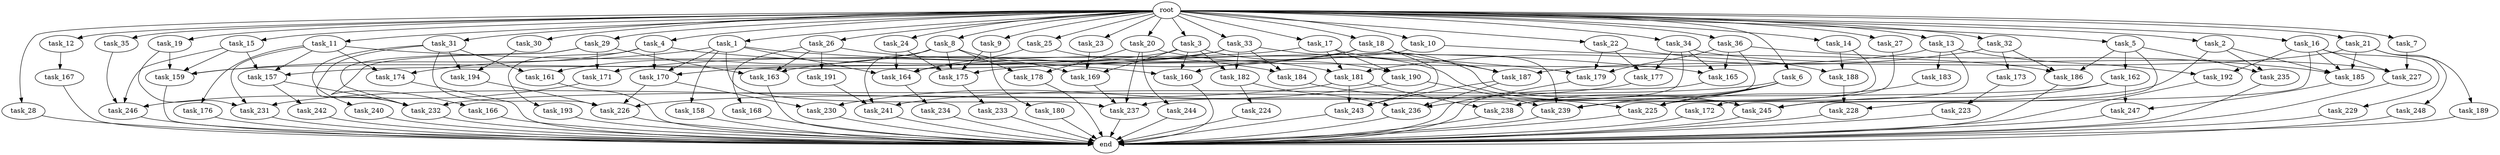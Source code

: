 digraph G {
  root [size="0.000000"];
  task_1 [size="1024.000000"];
  task_2 [size="1024.000000"];
  task_3 [size="1024.000000"];
  task_4 [size="1024.000000"];
  task_5 [size="1024.000000"];
  task_6 [size="1024.000000"];
  task_7 [size="1024.000000"];
  task_8 [size="1024.000000"];
  task_9 [size="1024.000000"];
  task_10 [size="1024.000000"];
  task_11 [size="1024.000000"];
  task_12 [size="1024.000000"];
  task_13 [size="1024.000000"];
  task_14 [size="1024.000000"];
  task_15 [size="1024.000000"];
  task_16 [size="1024.000000"];
  task_17 [size="1024.000000"];
  task_18 [size="1024.000000"];
  task_19 [size="1024.000000"];
  task_20 [size="1024.000000"];
  task_21 [size="1024.000000"];
  task_22 [size="1024.000000"];
  task_23 [size="1024.000000"];
  task_24 [size="1024.000000"];
  task_25 [size="1024.000000"];
  task_26 [size="1024.000000"];
  task_27 [size="1024.000000"];
  task_28 [size="1024.000000"];
  task_29 [size="1024.000000"];
  task_30 [size="1024.000000"];
  task_31 [size="1024.000000"];
  task_32 [size="1024.000000"];
  task_33 [size="1024.000000"];
  task_34 [size="1024.000000"];
  task_35 [size="1024.000000"];
  task_36 [size="1024.000000"];
  task_157 [size="996432412672.000000"];
  task_158 [size="420906795008.000000"];
  task_159 [size="1700807049216.000000"];
  task_160 [size="386547056640.000000"];
  task_161 [size="455266533376.000000"];
  task_162 [size="214748364800.000000"];
  task_163 [size="1030792151040.000000"];
  task_164 [size="1864015806464.000000"];
  task_165 [size="1417339207680.000000"];
  task_166 [size="858993459200.000000"];
  task_167 [size="695784701952.000000"];
  task_168 [size="137438953472.000000"];
  task_169 [size="463856467968.000000"];
  task_170 [size="944892805120.000000"];
  task_171 [size="1408749273088.000000"];
  task_172 [size="420906795008.000000"];
  task_173 [size="137438953472.000000"];
  task_174 [size="446676598784.000000"];
  task_175 [size="1314259992576.000000"];
  task_176 [size="137438953472.000000"];
  task_177 [size="1554778161152.000000"];
  task_178 [size="249108103168.000000"];
  task_179 [size="1142461300736.000000"];
  task_180 [size="309237645312.000000"];
  task_181 [size="1546188226560.000000"];
  task_182 [size="249108103168.000000"];
  task_183 [size="420906795008.000000"];
  task_184 [size="171798691840.000000"];
  task_185 [size="558345748480.000000"];
  task_186 [size="661424963584.000000"];
  task_187 [size="661424963584.000000"];
  task_188 [size="730144440320.000000"];
  task_189 [size="77309411328.000000"];
  task_190 [size="764504178688.000000"];
  task_191 [size="137438953472.000000"];
  task_192 [size="455266533376.000000"];
  task_193 [size="309237645312.000000"];
  task_194 [size="970662608896.000000"];
  task_223 [size="214748364800.000000"];
  task_224 [size="695784701952.000000"];
  task_225 [size="1881195675648.000000"];
  task_226 [size="1477468749824.000000"];
  task_227 [size="1589137899520.000000"];
  task_228 [size="292057776128.000000"];
  task_229 [size="34359738368.000000"];
  task_230 [size="970662608896.000000"];
  task_231 [size="867583393792.000000"];
  task_232 [size="2010044694528.000000"];
  task_233 [size="34359738368.000000"];
  task_234 [size="858993459200.000000"];
  task_235 [size="523986010112.000000"];
  task_236 [size="2104533975040.000000"];
  task_237 [size="1082331758592.000000"];
  task_238 [size="386547056640.000000"];
  task_239 [size="833223655424.000000"];
  task_240 [size="420906795008.000000"];
  task_241 [size="283467841536.000000"];
  task_242 [size="309237645312.000000"];
  task_243 [size="618475290624.000000"];
  task_244 [size="214748364800.000000"];
  task_245 [size="704374636544.000000"];
  task_246 [size="1554778161152.000000"];
  task_247 [size="1279900254208.000000"];
  task_248 [size="77309411328.000000"];
  end [size="0.000000"];

  root -> task_1 [size="1.000000"];
  root -> task_2 [size="1.000000"];
  root -> task_3 [size="1.000000"];
  root -> task_4 [size="1.000000"];
  root -> task_5 [size="1.000000"];
  root -> task_6 [size="1.000000"];
  root -> task_7 [size="1.000000"];
  root -> task_8 [size="1.000000"];
  root -> task_9 [size="1.000000"];
  root -> task_10 [size="1.000000"];
  root -> task_11 [size="1.000000"];
  root -> task_12 [size="1.000000"];
  root -> task_13 [size="1.000000"];
  root -> task_14 [size="1.000000"];
  root -> task_15 [size="1.000000"];
  root -> task_16 [size="1.000000"];
  root -> task_17 [size="1.000000"];
  root -> task_18 [size="1.000000"];
  root -> task_19 [size="1.000000"];
  root -> task_20 [size="1.000000"];
  root -> task_21 [size="1.000000"];
  root -> task_22 [size="1.000000"];
  root -> task_23 [size="1.000000"];
  root -> task_24 [size="1.000000"];
  root -> task_25 [size="1.000000"];
  root -> task_26 [size="1.000000"];
  root -> task_27 [size="1.000000"];
  root -> task_28 [size="1.000000"];
  root -> task_29 [size="1.000000"];
  root -> task_30 [size="1.000000"];
  root -> task_31 [size="1.000000"];
  root -> task_32 [size="1.000000"];
  root -> task_33 [size="1.000000"];
  root -> task_34 [size="1.000000"];
  root -> task_35 [size="1.000000"];
  root -> task_36 [size="1.000000"];
  task_1 -> task_158 [size="411041792.000000"];
  task_1 -> task_159 [size="411041792.000000"];
  task_1 -> task_164 [size="411041792.000000"];
  task_1 -> task_165 [size="411041792.000000"];
  task_1 -> task_170 [size="411041792.000000"];
  task_1 -> task_237 [size="411041792.000000"];
  task_2 -> task_185 [size="301989888.000000"];
  task_2 -> task_235 [size="301989888.000000"];
  task_2 -> task_237 [size="301989888.000000"];
  task_3 -> task_160 [size="209715200.000000"];
  task_3 -> task_169 [size="209715200.000000"];
  task_3 -> task_170 [size="209715200.000000"];
  task_3 -> task_182 [size="209715200.000000"];
  task_3 -> task_245 [size="209715200.000000"];
  task_4 -> task_170 [size="301989888.000000"];
  task_4 -> task_174 [size="301989888.000000"];
  task_4 -> task_179 [size="301989888.000000"];
  task_4 -> task_193 [size="301989888.000000"];
  task_5 -> task_162 [size="209715200.000000"];
  task_5 -> task_186 [size="209715200.000000"];
  task_5 -> task_228 [size="209715200.000000"];
  task_5 -> task_235 [size="209715200.000000"];
  task_6 -> task_225 [size="209715200.000000"];
  task_6 -> task_238 [size="209715200.000000"];
  task_6 -> task_239 [size="209715200.000000"];
  task_6 -> task_241 [size="209715200.000000"];
  task_7 -> task_227 [size="679477248.000000"];
  task_8 -> task_161 [size="33554432.000000"];
  task_8 -> task_169 [size="33554432.000000"];
  task_8 -> task_175 [size="33554432.000000"];
  task_8 -> task_178 [size="33554432.000000"];
  task_8 -> task_241 [size="33554432.000000"];
  task_9 -> task_175 [size="301989888.000000"];
  task_9 -> task_180 [size="301989888.000000"];
  task_10 -> task_157 [size="301989888.000000"];
  task_10 -> task_186 [size="301989888.000000"];
  task_11 -> task_157 [size="134217728.000000"];
  task_11 -> task_160 [size="134217728.000000"];
  task_11 -> task_174 [size="134217728.000000"];
  task_11 -> task_176 [size="134217728.000000"];
  task_11 -> task_231 [size="134217728.000000"];
  task_12 -> task_167 [size="679477248.000000"];
  task_13 -> task_172 [size="411041792.000000"];
  task_13 -> task_175 [size="411041792.000000"];
  task_13 -> task_183 [size="411041792.000000"];
  task_13 -> task_192 [size="411041792.000000"];
  task_14 -> task_188 [size="33554432.000000"];
  task_14 -> task_239 [size="33554432.000000"];
  task_15 -> task_157 [size="536870912.000000"];
  task_15 -> task_159 [size="536870912.000000"];
  task_15 -> task_246 [size="536870912.000000"];
  task_16 -> task_185 [size="33554432.000000"];
  task_16 -> task_192 [size="33554432.000000"];
  task_16 -> task_227 [size="33554432.000000"];
  task_16 -> task_229 [size="33554432.000000"];
  task_16 -> task_245 [size="33554432.000000"];
  task_17 -> task_171 [size="536870912.000000"];
  task_17 -> task_181 [size="536870912.000000"];
  task_17 -> task_187 [size="536870912.000000"];
  task_17 -> task_190 [size="536870912.000000"];
  task_18 -> task_160 [size="33554432.000000"];
  task_18 -> task_163 [size="33554432.000000"];
  task_18 -> task_187 [size="33554432.000000"];
  task_18 -> task_239 [size="33554432.000000"];
  task_18 -> task_243 [size="33554432.000000"];
  task_19 -> task_159 [size="679477248.000000"];
  task_19 -> task_231 [size="679477248.000000"];
  task_20 -> task_178 [size="209715200.000000"];
  task_20 -> task_190 [size="209715200.000000"];
  task_20 -> task_237 [size="209715200.000000"];
  task_20 -> task_244 [size="209715200.000000"];
  task_21 -> task_185 [size="75497472.000000"];
  task_21 -> task_187 [size="75497472.000000"];
  task_21 -> task_189 [size="75497472.000000"];
  task_21 -> task_248 [size="75497472.000000"];
  task_22 -> task_177 [size="679477248.000000"];
  task_22 -> task_179 [size="679477248.000000"];
  task_22 -> task_188 [size="679477248.000000"];
  task_23 -> task_169 [size="209715200.000000"];
  task_24 -> task_164 [size="536870912.000000"];
  task_24 -> task_175 [size="536870912.000000"];
  task_25 -> task_164 [size="838860800.000000"];
  task_25 -> task_181 [size="838860800.000000"];
  task_26 -> task_163 [size="134217728.000000"];
  task_26 -> task_168 [size="134217728.000000"];
  task_26 -> task_184 [size="134217728.000000"];
  task_26 -> task_191 [size="134217728.000000"];
  task_27 -> task_225 [size="411041792.000000"];
  task_28 -> end [size="1.000000"];
  task_29 -> task_163 [size="838860800.000000"];
  task_29 -> task_166 [size="838860800.000000"];
  task_29 -> task_171 [size="838860800.000000"];
  task_29 -> task_232 [size="838860800.000000"];
  task_30 -> task_194 [size="536870912.000000"];
  task_31 -> task_161 [size="411041792.000000"];
  task_31 -> task_194 [size="411041792.000000"];
  task_31 -> task_226 [size="411041792.000000"];
  task_31 -> task_232 [size="411041792.000000"];
  task_31 -> task_240 [size="411041792.000000"];
  task_32 -> task_173 [size="134217728.000000"];
  task_32 -> task_181 [size="134217728.000000"];
  task_32 -> task_186 [size="134217728.000000"];
  task_33 -> task_159 [size="33554432.000000"];
  task_33 -> task_164 [size="33554432.000000"];
  task_33 -> task_182 [size="33554432.000000"];
  task_33 -> task_184 [size="33554432.000000"];
  task_33 -> task_245 [size="33554432.000000"];
  task_34 -> task_165 [size="838860800.000000"];
  task_34 -> task_177 [size="838860800.000000"];
  task_34 -> task_227 [size="838860800.000000"];
  task_34 -> task_236 [size="838860800.000000"];
  task_35 -> task_246 [size="679477248.000000"];
  task_36 -> task_165 [size="134217728.000000"];
  task_36 -> task_179 [size="134217728.000000"];
  task_36 -> task_185 [size="134217728.000000"];
  task_36 -> task_238 [size="134217728.000000"];
  task_157 -> task_232 [size="301989888.000000"];
  task_157 -> task_242 [size="301989888.000000"];
  task_158 -> end [size="1.000000"];
  task_159 -> end [size="1.000000"];
  task_160 -> end [size="1.000000"];
  task_161 -> end [size="1.000000"];
  task_162 -> task_232 [size="411041792.000000"];
  task_162 -> task_245 [size="411041792.000000"];
  task_162 -> task_247 [size="411041792.000000"];
  task_163 -> end [size="1.000000"];
  task_164 -> task_234 [size="838860800.000000"];
  task_165 -> end [size="1.000000"];
  task_166 -> end [size="1.000000"];
  task_167 -> end [size="1.000000"];
  task_168 -> end [size="1.000000"];
  task_169 -> task_237 [size="134217728.000000"];
  task_170 -> task_226 [size="411041792.000000"];
  task_170 -> task_230 [size="411041792.000000"];
  task_171 -> task_246 [size="301989888.000000"];
  task_172 -> end [size="1.000000"];
  task_173 -> task_223 [size="209715200.000000"];
  task_174 -> end [size="1.000000"];
  task_175 -> task_233 [size="33554432.000000"];
  task_176 -> end [size="1.000000"];
  task_177 -> task_226 [size="411041792.000000"];
  task_178 -> end [size="1.000000"];
  task_179 -> end [size="1.000000"];
  task_180 -> end [size="1.000000"];
  task_181 -> task_231 [size="33554432.000000"];
  task_181 -> task_238 [size="33554432.000000"];
  task_181 -> task_243 [size="33554432.000000"];
  task_182 -> task_224 [size="679477248.000000"];
  task_182 -> task_236 [size="679477248.000000"];
  task_183 -> task_225 [size="679477248.000000"];
  task_184 -> task_225 [size="536870912.000000"];
  task_185 -> task_247 [size="838860800.000000"];
  task_186 -> end [size="1.000000"];
  task_187 -> task_236 [size="536870912.000000"];
  task_187 -> task_243 [size="536870912.000000"];
  task_188 -> task_228 [size="75497472.000000"];
  task_189 -> end [size="1.000000"];
  task_190 -> task_230 [size="536870912.000000"];
  task_190 -> task_239 [size="536870912.000000"];
  task_191 -> task_241 [size="33554432.000000"];
  task_192 -> end [size="1.000000"];
  task_193 -> end [size="1.000000"];
  task_194 -> task_226 [size="209715200.000000"];
  task_223 -> end [size="1.000000"];
  task_224 -> end [size="1.000000"];
  task_225 -> end [size="1.000000"];
  task_226 -> end [size="1.000000"];
  task_227 -> end [size="1.000000"];
  task_228 -> end [size="1.000000"];
  task_229 -> end [size="1.000000"];
  task_230 -> end [size="1.000000"];
  task_231 -> end [size="1.000000"];
  task_232 -> end [size="1.000000"];
  task_233 -> end [size="1.000000"];
  task_234 -> end [size="1.000000"];
  task_235 -> end [size="1.000000"];
  task_236 -> end [size="1.000000"];
  task_237 -> end [size="1.000000"];
  task_238 -> end [size="1.000000"];
  task_239 -> end [size="1.000000"];
  task_240 -> end [size="1.000000"];
  task_241 -> end [size="1.000000"];
  task_242 -> end [size="1.000000"];
  task_243 -> end [size="1.000000"];
  task_244 -> end [size="1.000000"];
  task_245 -> end [size="1.000000"];
  task_246 -> end [size="1.000000"];
  task_247 -> end [size="1.000000"];
  task_248 -> end [size="1.000000"];
}
